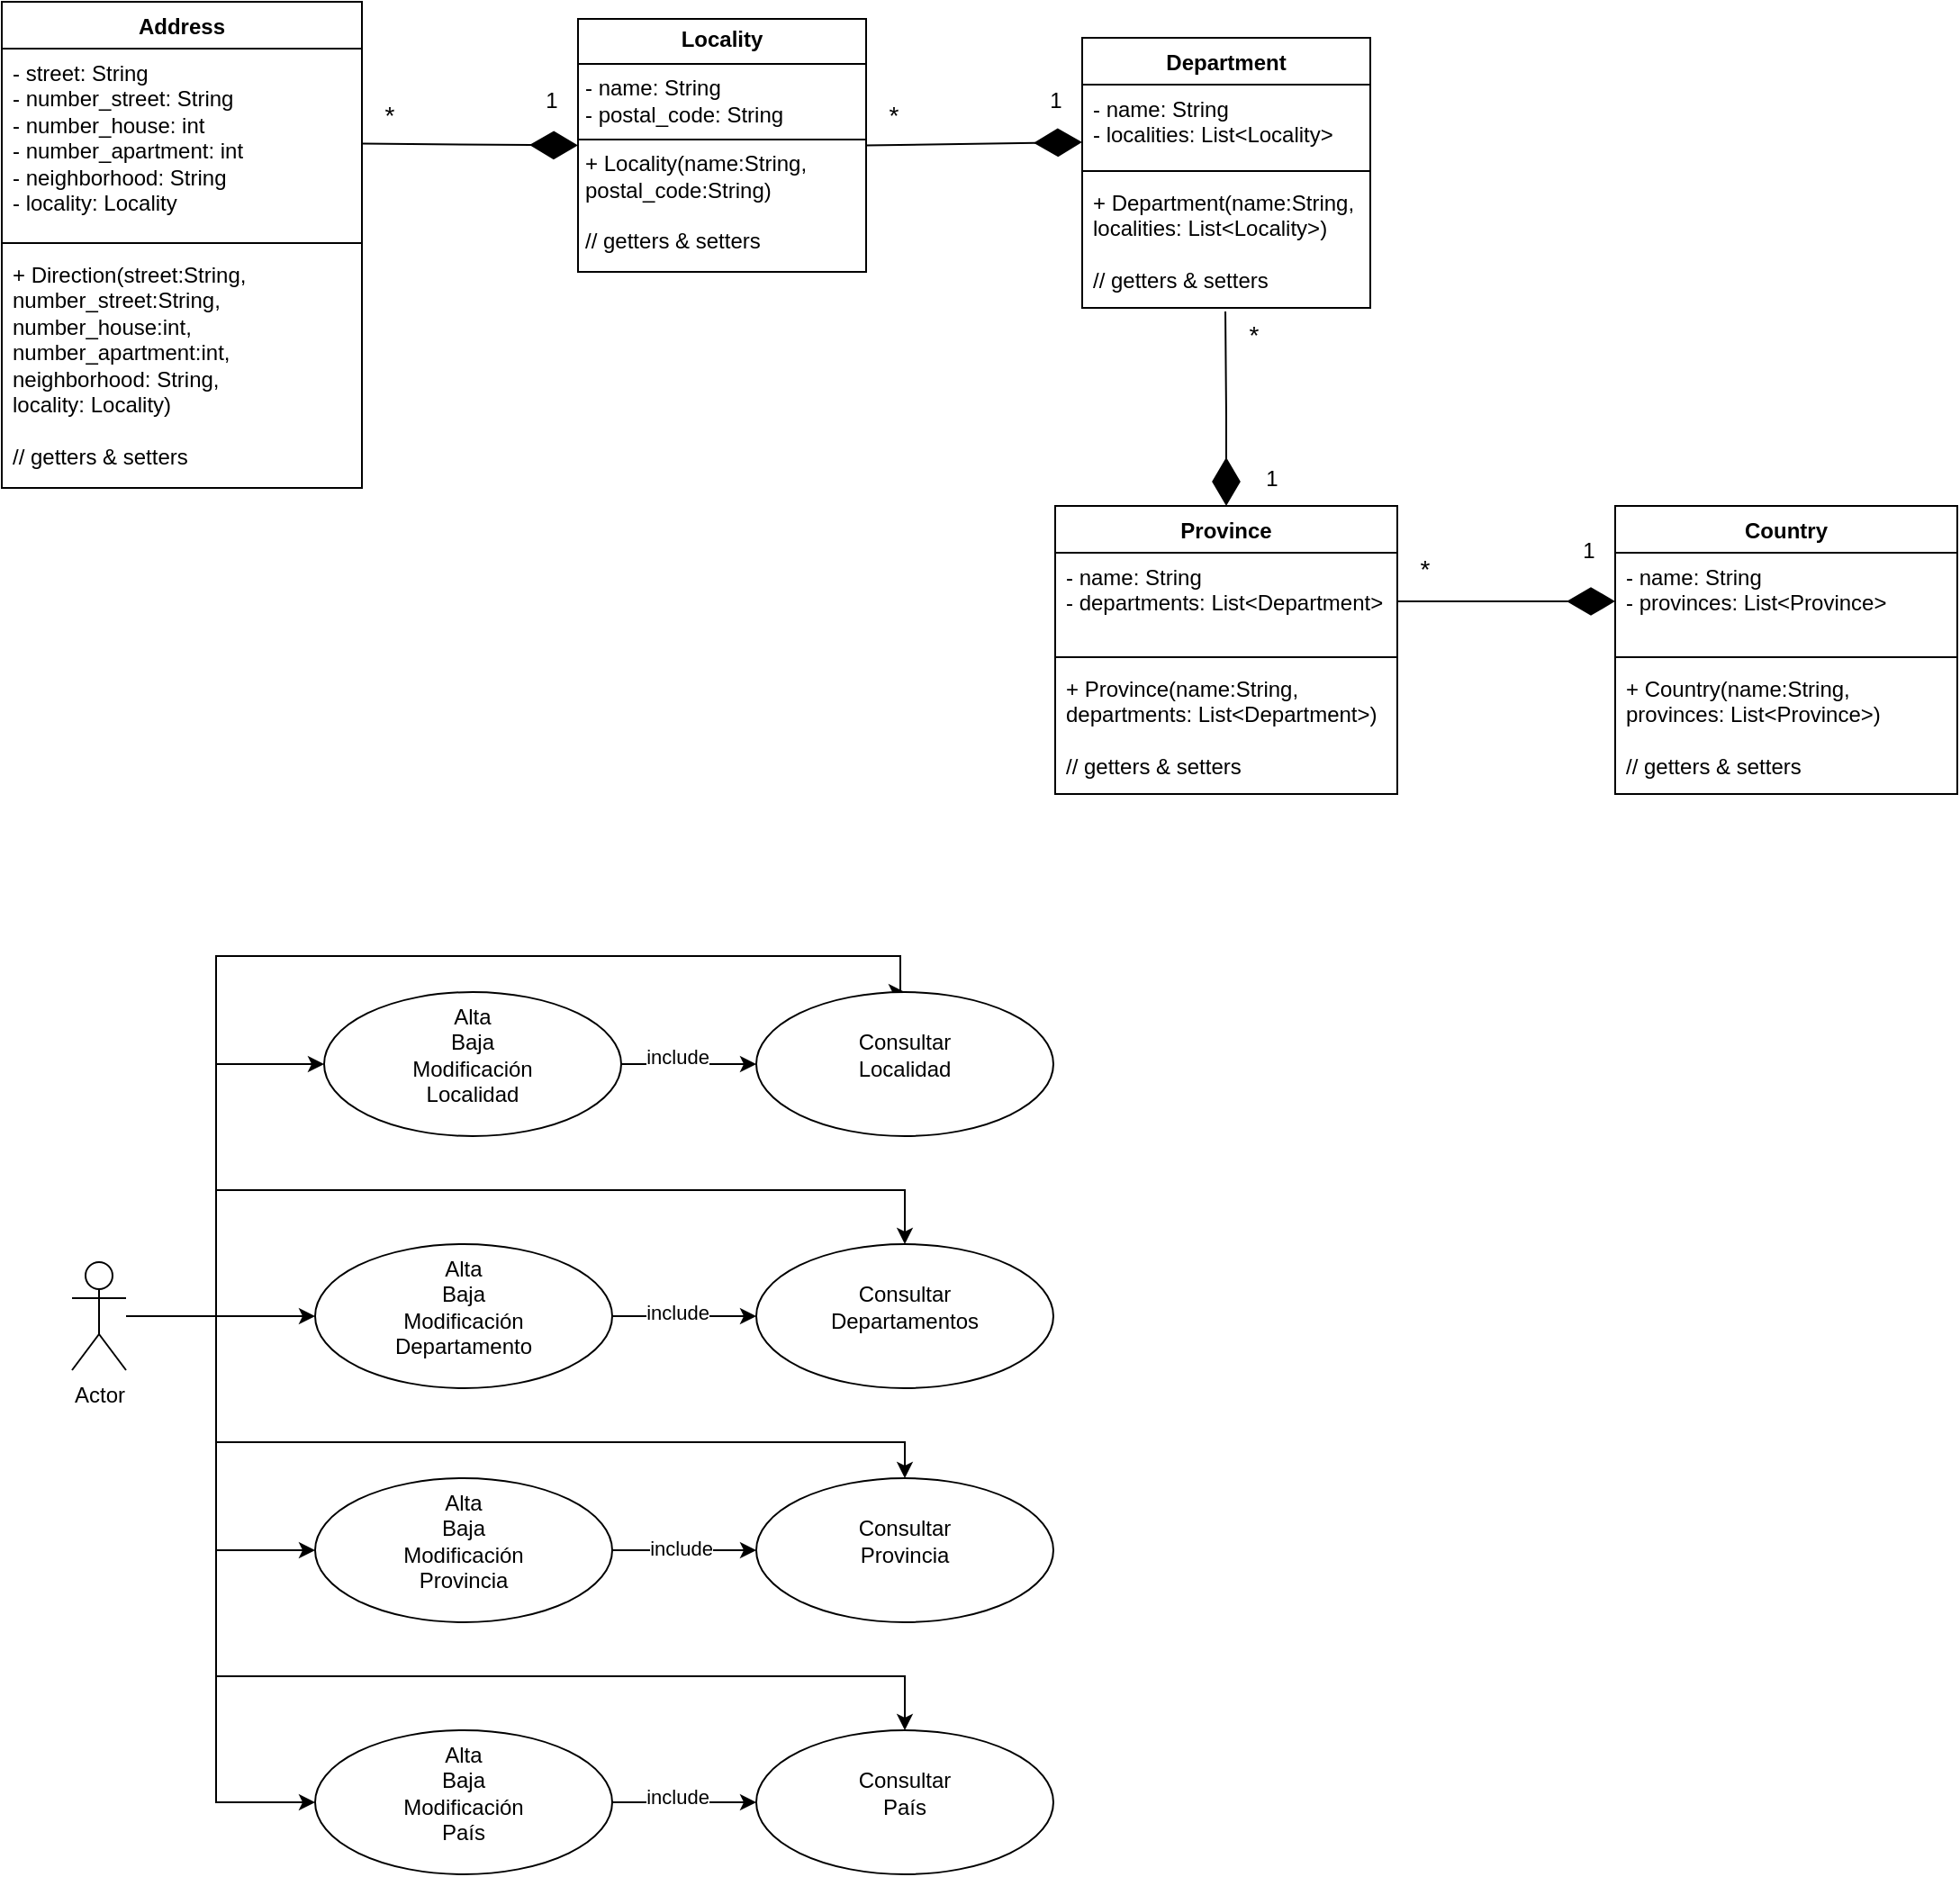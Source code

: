 <mxfile version="28.1.0">
  <diagram name="Page-1" id="_Kofzftg-jmkAkGBzmQq">
    <mxGraphModel dx="1665" dy="743" grid="1" gridSize="10" guides="1" tooltips="1" connect="1" arrows="1" fold="1" page="1" pageScale="1" pageWidth="850" pageHeight="1100" math="0" shadow="0">
      <root>
        <mxCell id="0" />
        <mxCell id="1" parent="0" />
        <mxCell id="9bZx8VTONcNiGvkLRUc4-3" value="" style="edgeStyle=orthogonalEdgeStyle;rounded=0;orthogonalLoop=1;jettySize=auto;html=1;entryX=0;entryY=0.5;entryDx=0;entryDy=0;" parent="1" source="9bZx8VTONcNiGvkLRUc4-1" target="9bZx8VTONcNiGvkLRUc4-2" edge="1">
          <mxGeometry relative="1" as="geometry">
            <Array as="points">
              <mxPoint x="149" y="770" />
              <mxPoint x="149" y="630" />
            </Array>
          </mxGeometry>
        </mxCell>
        <mxCell id="9bZx8VTONcNiGvkLRUc4-8" style="edgeStyle=orthogonalEdgeStyle;rounded=0;orthogonalLoop=1;jettySize=auto;html=1;" parent="1" source="9bZx8VTONcNiGvkLRUc4-1" target="9bZx8VTONcNiGvkLRUc4-4" edge="1">
          <mxGeometry relative="1" as="geometry" />
        </mxCell>
        <mxCell id="9bZx8VTONcNiGvkLRUc4-9" style="edgeStyle=orthogonalEdgeStyle;rounded=0;orthogonalLoop=1;jettySize=auto;html=1;entryX=0;entryY=0.5;entryDx=0;entryDy=0;" parent="1" source="9bZx8VTONcNiGvkLRUc4-1" target="9bZx8VTONcNiGvkLRUc4-7" edge="1">
          <mxGeometry relative="1" as="geometry">
            <Array as="points">
              <mxPoint x="149" y="770" />
              <mxPoint x="149" y="900" />
            </Array>
          </mxGeometry>
        </mxCell>
        <mxCell id="9bZx8VTONcNiGvkLRUc4-14" style="edgeStyle=orthogonalEdgeStyle;rounded=0;orthogonalLoop=1;jettySize=auto;html=1;entryX=0.5;entryY=0;entryDx=0;entryDy=0;" parent="1" source="9bZx8VTONcNiGvkLRUc4-1" target="9bZx8VTONcNiGvkLRUc4-5" edge="1">
          <mxGeometry relative="1" as="geometry">
            <Array as="points">
              <mxPoint x="149" y="770" />
              <mxPoint x="149" y="570" />
              <mxPoint x="529" y="570" />
              <mxPoint x="529" y="590" />
            </Array>
          </mxGeometry>
        </mxCell>
        <mxCell id="9bZx8VTONcNiGvkLRUc4-16" style="edgeStyle=orthogonalEdgeStyle;rounded=0;orthogonalLoop=1;jettySize=auto;html=1;entryX=0.5;entryY=0;entryDx=0;entryDy=0;" parent="1" source="9bZx8VTONcNiGvkLRUc4-1" target="9bZx8VTONcNiGvkLRUc4-6" edge="1">
          <mxGeometry relative="1" as="geometry">
            <Array as="points">
              <mxPoint x="149" y="770" />
              <mxPoint x="149" y="700" />
              <mxPoint x="532" y="700" />
            </Array>
          </mxGeometry>
        </mxCell>
        <mxCell id="9bZx8VTONcNiGvkLRUc4-21" style="edgeStyle=orthogonalEdgeStyle;rounded=0;orthogonalLoop=1;jettySize=auto;html=1;entryX=0;entryY=0.5;entryDx=0;entryDy=0;" parent="1" source="9bZx8VTONcNiGvkLRUc4-1" target="9bZx8VTONcNiGvkLRUc4-19" edge="1">
          <mxGeometry relative="1" as="geometry">
            <Array as="points">
              <mxPoint x="149" y="770" />
              <mxPoint x="149" y="1040" />
            </Array>
          </mxGeometry>
        </mxCell>
        <mxCell id="9bZx8VTONcNiGvkLRUc4-23" style="edgeStyle=orthogonalEdgeStyle;rounded=0;orthogonalLoop=1;jettySize=auto;html=1;entryX=0.5;entryY=0;entryDx=0;entryDy=0;" parent="1" source="9bZx8VTONcNiGvkLRUc4-1" target="9bZx8VTONcNiGvkLRUc4-17" edge="1">
          <mxGeometry relative="1" as="geometry">
            <Array as="points">
              <mxPoint x="149" y="770" />
              <mxPoint x="149" y="840" />
              <mxPoint x="532" y="840" />
            </Array>
          </mxGeometry>
        </mxCell>
        <mxCell id="9bZx8VTONcNiGvkLRUc4-24" style="edgeStyle=orthogonalEdgeStyle;rounded=0;orthogonalLoop=1;jettySize=auto;html=1;entryX=0.5;entryY=0;entryDx=0;entryDy=0;" parent="1" source="9bZx8VTONcNiGvkLRUc4-1" target="9bZx8VTONcNiGvkLRUc4-20" edge="1">
          <mxGeometry relative="1" as="geometry">
            <Array as="points">
              <mxPoint x="149" y="770" />
              <mxPoint x="149" y="970" />
              <mxPoint x="532" y="970" />
            </Array>
          </mxGeometry>
        </mxCell>
        <mxCell id="9bZx8VTONcNiGvkLRUc4-1" value="Actor" style="shape=umlActor;verticalLabelPosition=bottom;verticalAlign=top;html=1;" parent="1" vertex="1">
          <mxGeometry x="69" y="740" width="30" height="60" as="geometry" />
        </mxCell>
        <mxCell id="9bZx8VTONcNiGvkLRUc4-13" value="" style="edgeStyle=orthogonalEdgeStyle;rounded=0;orthogonalLoop=1;jettySize=auto;html=1;" parent="1" source="9bZx8VTONcNiGvkLRUc4-2" target="9bZx8VTONcNiGvkLRUc4-5" edge="1">
          <mxGeometry relative="1" as="geometry" />
        </mxCell>
        <mxCell id="9bZx8VTONcNiGvkLRUc4-28" value="include" style="edgeLabel;html=1;align=center;verticalAlign=middle;resizable=0;points=[];" parent="9bZx8VTONcNiGvkLRUc4-13" vertex="1" connectable="0">
          <mxGeometry x="-0.173" y="4" relative="1" as="geometry">
            <mxPoint as="offset" />
          </mxGeometry>
        </mxCell>
        <mxCell id="9bZx8VTONcNiGvkLRUc4-2" value="Alta&lt;br&gt;Baja&lt;br&gt;Modificación&lt;br&gt;Localidad" style="ellipse;whiteSpace=wrap;html=1;verticalAlign=top;" parent="1" vertex="1">
          <mxGeometry x="209" y="590" width="165" height="80" as="geometry" />
        </mxCell>
        <mxCell id="9bZx8VTONcNiGvkLRUc4-15" value="" style="edgeStyle=orthogonalEdgeStyle;rounded=0;orthogonalLoop=1;jettySize=auto;html=1;" parent="1" source="9bZx8VTONcNiGvkLRUc4-4" target="9bZx8VTONcNiGvkLRUc4-6" edge="1">
          <mxGeometry relative="1" as="geometry" />
        </mxCell>
        <mxCell id="9bZx8VTONcNiGvkLRUc4-27" value="include" style="edgeLabel;html=1;align=center;verticalAlign=middle;resizable=0;points=[];" parent="9bZx8VTONcNiGvkLRUc4-15" vertex="1" connectable="0">
          <mxGeometry x="-0.114" y="2" relative="1" as="geometry">
            <mxPoint as="offset" />
          </mxGeometry>
        </mxCell>
        <mxCell id="9bZx8VTONcNiGvkLRUc4-4" value="&lt;div&gt;Alta&lt;br&gt;Baja&lt;br&gt;Modificación&lt;br&gt;Departamento&lt;/div&gt;" style="ellipse;whiteSpace=wrap;html=1;verticalAlign=top;" parent="1" vertex="1">
          <mxGeometry x="204" y="730" width="165" height="80" as="geometry" />
        </mxCell>
        <mxCell id="9bZx8VTONcNiGvkLRUc4-5" value="&lt;div&gt;&lt;br&gt;&lt;/div&gt;&lt;div&gt;Consultar&lt;br&gt;Localidad&lt;/div&gt;" style="ellipse;whiteSpace=wrap;html=1;verticalAlign=top;" parent="1" vertex="1">
          <mxGeometry x="449" y="590" width="165" height="80" as="geometry" />
        </mxCell>
        <mxCell id="9bZx8VTONcNiGvkLRUc4-6" value="&lt;div&gt;&lt;br&gt;&lt;/div&gt;&lt;div&gt;Consultar&lt;br&gt;Departamentos&lt;/div&gt;" style="ellipse;whiteSpace=wrap;html=1;verticalAlign=top;" parent="1" vertex="1">
          <mxGeometry x="449" y="730" width="165" height="80" as="geometry" />
        </mxCell>
        <mxCell id="9bZx8VTONcNiGvkLRUc4-18" value="" style="edgeStyle=orthogonalEdgeStyle;rounded=0;orthogonalLoop=1;jettySize=auto;html=1;" parent="1" source="9bZx8VTONcNiGvkLRUc4-7" target="9bZx8VTONcNiGvkLRUc4-17" edge="1">
          <mxGeometry relative="1" as="geometry" />
        </mxCell>
        <mxCell id="9bZx8VTONcNiGvkLRUc4-26" value="include" style="edgeLabel;html=1;align=center;verticalAlign=middle;resizable=0;points=[];" parent="9bZx8VTONcNiGvkLRUc4-18" vertex="1" connectable="0">
          <mxGeometry x="-0.05" y="1" relative="1" as="geometry">
            <mxPoint as="offset" />
          </mxGeometry>
        </mxCell>
        <mxCell id="9bZx8VTONcNiGvkLRUc4-7" value="Alta&lt;br&gt;Baja&lt;br&gt;Modificación&lt;br&gt;Provincia" style="ellipse;whiteSpace=wrap;html=1;verticalAlign=top;" parent="1" vertex="1">
          <mxGeometry x="204" y="860" width="165" height="80" as="geometry" />
        </mxCell>
        <mxCell id="9bZx8VTONcNiGvkLRUc4-17" value="&lt;div&gt;&lt;br&gt;&lt;/div&gt;Consultar&lt;br&gt;Provincia" style="ellipse;whiteSpace=wrap;html=1;verticalAlign=top;" parent="1" vertex="1">
          <mxGeometry x="449" y="860" width="165" height="80" as="geometry" />
        </mxCell>
        <mxCell id="9bZx8VTONcNiGvkLRUc4-22" style="edgeStyle=orthogonalEdgeStyle;rounded=0;orthogonalLoop=1;jettySize=auto;html=1;" parent="1" source="9bZx8VTONcNiGvkLRUc4-19" target="9bZx8VTONcNiGvkLRUc4-20" edge="1">
          <mxGeometry relative="1" as="geometry" />
        </mxCell>
        <mxCell id="9bZx8VTONcNiGvkLRUc4-25" value="include" style="edgeLabel;html=1;align=center;verticalAlign=middle;resizable=0;points=[];" parent="9bZx8VTONcNiGvkLRUc4-22" vertex="1" connectable="0">
          <mxGeometry x="-0.1" y="3" relative="1" as="geometry">
            <mxPoint as="offset" />
          </mxGeometry>
        </mxCell>
        <mxCell id="9bZx8VTONcNiGvkLRUc4-19" value="Alta&lt;br&gt;Baja&lt;br&gt;Modificación&lt;br&gt;País" style="ellipse;whiteSpace=wrap;html=1;verticalAlign=top;" parent="1" vertex="1">
          <mxGeometry x="204" y="1000" width="165" height="80" as="geometry" />
        </mxCell>
        <mxCell id="9bZx8VTONcNiGvkLRUc4-20" value="&lt;div&gt;&lt;br&gt;&lt;/div&gt;Consultar&lt;br&gt;País" style="ellipse;whiteSpace=wrap;html=1;verticalAlign=top;" parent="1" vertex="1">
          <mxGeometry x="449" y="1000" width="165" height="80" as="geometry" />
        </mxCell>
        <mxCell id="tLTAm1H5Q2I3GLh8TWko-5" value="Address" style="swimlane;fontStyle=1;align=center;verticalAlign=top;childLayout=stackLayout;horizontal=1;startSize=26;horizontalStack=0;resizeParent=1;resizeParentMax=0;resizeLast=0;collapsible=1;marginBottom=0;whiteSpace=wrap;html=1;" vertex="1" parent="1">
          <mxGeometry x="30" y="40" width="200" height="270" as="geometry" />
        </mxCell>
        <mxCell id="tLTAm1H5Q2I3GLh8TWko-6" value="- street: String&lt;div&gt;- number_street: String&lt;/div&gt;&lt;div&gt;- number_house: int&lt;/div&gt;&lt;div&gt;- number_apartment: int&lt;/div&gt;&lt;div&gt;- neighborhood: String&lt;/div&gt;&lt;div&gt;- locality: Locality&lt;/div&gt;&lt;div&gt;&lt;br&gt;&lt;/div&gt;" style="text;strokeColor=none;fillColor=none;align=left;verticalAlign=top;spacingLeft=4;spacingRight=4;overflow=hidden;rotatable=0;points=[[0,0.5],[1,0.5]];portConstraint=eastwest;whiteSpace=wrap;html=1;" vertex="1" parent="tLTAm1H5Q2I3GLh8TWko-5">
          <mxGeometry y="26" width="200" height="104" as="geometry" />
        </mxCell>
        <mxCell id="tLTAm1H5Q2I3GLh8TWko-7" value="" style="line;strokeWidth=1;fillColor=none;align=left;verticalAlign=middle;spacingTop=-1;spacingLeft=3;spacingRight=3;rotatable=0;labelPosition=right;points=[];portConstraint=eastwest;strokeColor=inherit;" vertex="1" parent="tLTAm1H5Q2I3GLh8TWko-5">
          <mxGeometry y="130" width="200" height="8" as="geometry" />
        </mxCell>
        <mxCell id="tLTAm1H5Q2I3GLh8TWko-8" value="+ Direction(street:String,&amp;nbsp;&lt;div&gt;&lt;span style=&quot;background-color: transparent; color: light-dark(rgb(0, 0, 0), rgb(255, 255, 255));&quot;&gt;number_street:&lt;/span&gt;&lt;span style=&quot;background-color: transparent; color: light-dark(rgb(0, 0, 0), rgb(255, 255, 255));&quot;&gt;String,&amp;nbsp;&lt;/span&gt;&lt;/div&gt;&lt;div&gt;&lt;span style=&quot;background-color: transparent; color: light-dark(rgb(0, 0, 0), rgb(255, 255, 255));&quot;&gt;number_house:int,&amp;nbsp;&lt;/span&gt;&lt;/div&gt;&lt;div&gt;&lt;span style=&quot;background-color: transparent; color: light-dark(rgb(0, 0, 0), rgb(255, 255, 255));&quot;&gt;number_apartment:int,&amp;nbsp;&lt;/span&gt;&lt;/div&gt;&lt;div&gt;&lt;span style=&quot;background-color: transparent; color: light-dark(rgb(0, 0, 0), rgb(255, 255, 255));&quot;&gt;neighborhood: String,&lt;/span&gt;&lt;/div&gt;&lt;div&gt;&lt;span style=&quot;background-color: transparent; color: light-dark(rgb(0, 0, 0), rgb(255, 255, 255));&quot;&gt;locality: Locality)&lt;/span&gt;&lt;/div&gt;&lt;div&gt;&lt;span style=&quot;background-color: transparent; color: light-dark(rgb(0, 0, 0), rgb(255, 255, 255));&quot;&gt;&lt;br&gt;&lt;/span&gt;&lt;/div&gt;&lt;div&gt;&lt;span style=&quot;background-color: transparent; color: light-dark(rgb(0, 0, 0), rgb(255, 255, 255));&quot;&gt;// getters &amp;amp; setters&lt;/span&gt;&lt;/div&gt;" style="text;strokeColor=none;fillColor=none;align=left;verticalAlign=top;spacingLeft=4;spacingRight=4;overflow=hidden;rotatable=0;points=[[0,0.5],[1,0.5]];portConstraint=eastwest;whiteSpace=wrap;html=1;" vertex="1" parent="tLTAm1H5Q2I3GLh8TWko-5">
          <mxGeometry y="138" width="200" height="132" as="geometry" />
        </mxCell>
        <mxCell id="tLTAm1H5Q2I3GLh8TWko-12" value="&lt;p style=&quot;margin:0px;margin-top:4px;text-align:center;&quot;&gt;&lt;b&gt;Locality&lt;/b&gt;&lt;/p&gt;&lt;hr size=&quot;1&quot; style=&quot;border-style:solid;&quot;&gt;&lt;p style=&quot;margin:0px;margin-left:4px;&quot;&gt;- name: String&lt;/p&gt;&lt;p style=&quot;margin:0px;margin-left:4px;&quot;&gt;- postal_code: String&lt;/p&gt;&lt;hr size=&quot;1&quot; style=&quot;border-style:solid;&quot;&gt;&lt;p style=&quot;margin:0px;margin-left:4px;&quot;&gt;+ Locality(name:String, postal_code:String)&lt;/p&gt;&lt;p style=&quot;margin:0px;margin-left:4px;&quot;&gt;&lt;br&gt;&lt;/p&gt;&lt;p style=&quot;margin:0px;margin-left:4px;&quot;&gt;// getters &amp;amp; setters&lt;/p&gt;" style="verticalAlign=top;align=left;overflow=fill;html=1;whiteSpace=wrap;" vertex="1" parent="1">
          <mxGeometry x="350" y="49.5" width="160" height="140.5" as="geometry" />
        </mxCell>
        <mxCell id="tLTAm1H5Q2I3GLh8TWko-13" value="" style="endArrow=diamondThin;endFill=1;endSize=24;html=1;rounded=0;entryX=0;entryY=0.5;entryDx=0;entryDy=0;" edge="1" parent="1" source="tLTAm1H5Q2I3GLh8TWko-6" target="tLTAm1H5Q2I3GLh8TWko-12">
          <mxGeometry width="160" relative="1" as="geometry">
            <mxPoint x="190" y="102.52" as="sourcePoint" />
            <mxPoint x="350" y="102.52" as="targetPoint" />
          </mxGeometry>
        </mxCell>
        <mxCell id="tLTAm1H5Q2I3GLh8TWko-14" value="1" style="text;html=1;align=center;verticalAlign=middle;resizable=0;points=[];autosize=1;strokeColor=none;fillColor=none;" vertex="1" parent="1">
          <mxGeometry x="320" y="80" width="30" height="30" as="geometry" />
        </mxCell>
        <mxCell id="tLTAm1H5Q2I3GLh8TWko-15" value="&lt;font style=&quot;font-size: 14px;&quot;&gt;*&lt;/font&gt;" style="text;html=1;align=center;verticalAlign=middle;resizable=0;points=[];autosize=1;strokeColor=none;fillColor=none;" vertex="1" parent="1">
          <mxGeometry x="230" y="88" width="30" height="30" as="geometry" />
        </mxCell>
        <mxCell id="tLTAm1H5Q2I3GLh8TWko-16" value="Department" style="swimlane;fontStyle=1;align=center;verticalAlign=top;childLayout=stackLayout;horizontal=1;startSize=26;horizontalStack=0;resizeParent=1;resizeParentMax=0;resizeLast=0;collapsible=1;marginBottom=0;whiteSpace=wrap;html=1;" vertex="1" parent="1">
          <mxGeometry x="630" y="60" width="160" height="150" as="geometry" />
        </mxCell>
        <mxCell id="tLTAm1H5Q2I3GLh8TWko-17" value="- name: String&lt;div&gt;- localities: List&amp;lt;Locality&amp;gt;&lt;br&gt;&lt;div&gt;&lt;div&gt;&lt;br&gt;&lt;/div&gt;&lt;/div&gt;&lt;/div&gt;" style="text;strokeColor=none;fillColor=none;align=left;verticalAlign=top;spacingLeft=4;spacingRight=4;overflow=hidden;rotatable=0;points=[[0,0.5],[1,0.5]];portConstraint=eastwest;whiteSpace=wrap;html=1;" vertex="1" parent="tLTAm1H5Q2I3GLh8TWko-16">
          <mxGeometry y="26" width="160" height="44" as="geometry" />
        </mxCell>
        <mxCell id="tLTAm1H5Q2I3GLh8TWko-18" value="" style="line;strokeWidth=1;fillColor=none;align=left;verticalAlign=middle;spacingTop=-1;spacingLeft=3;spacingRight=3;rotatable=0;labelPosition=right;points=[];portConstraint=eastwest;strokeColor=inherit;" vertex="1" parent="tLTAm1H5Q2I3GLh8TWko-16">
          <mxGeometry y="70" width="160" height="8" as="geometry" />
        </mxCell>
        <mxCell id="tLTAm1H5Q2I3GLh8TWko-19" value="+ Department(name:String, localities: List&amp;lt;Locality&amp;gt;)&lt;div&gt;&lt;br&gt;&lt;/div&gt;&lt;div&gt;// getters &amp;amp; setters&lt;/div&gt;" style="text;strokeColor=none;fillColor=none;align=left;verticalAlign=top;spacingLeft=4;spacingRight=4;overflow=hidden;rotatable=0;points=[[0,0.5],[1,0.5]];portConstraint=eastwest;whiteSpace=wrap;html=1;" vertex="1" parent="tLTAm1H5Q2I3GLh8TWko-16">
          <mxGeometry y="78" width="160" height="72" as="geometry" />
        </mxCell>
        <mxCell id="tLTAm1H5Q2I3GLh8TWko-20" value="" style="endArrow=diamondThin;endFill=1;endSize=24;html=1;rounded=0;entryX=0;entryY=0.727;entryDx=0;entryDy=0;entryPerimeter=0;exitX=1;exitY=0.5;exitDx=0;exitDy=0;exitPerimeter=0;" edge="1" parent="1" source="tLTAm1H5Q2I3GLh8TWko-12" target="tLTAm1H5Q2I3GLh8TWko-17">
          <mxGeometry width="160" relative="1" as="geometry">
            <mxPoint x="510" y="108" as="sourcePoint" />
            <mxPoint x="590" y="98" as="targetPoint" />
          </mxGeometry>
        </mxCell>
        <mxCell id="tLTAm1H5Q2I3GLh8TWko-21" value="1" style="text;html=1;align=center;verticalAlign=middle;resizable=0;points=[];autosize=1;strokeColor=none;fillColor=none;" vertex="1" parent="1">
          <mxGeometry x="600" y="80" width="30" height="30" as="geometry" />
        </mxCell>
        <mxCell id="tLTAm1H5Q2I3GLh8TWko-22" value="&lt;font style=&quot;font-size: 14px;&quot;&gt;*&lt;/font&gt;" style="text;html=1;align=center;verticalAlign=middle;resizable=0;points=[];autosize=1;strokeColor=none;fillColor=none;" vertex="1" parent="1">
          <mxGeometry x="510" y="88" width="30" height="30" as="geometry" />
        </mxCell>
        <mxCell id="tLTAm1H5Q2I3GLh8TWko-23" value="Province" style="swimlane;fontStyle=1;align=center;verticalAlign=top;childLayout=stackLayout;horizontal=1;startSize=26;horizontalStack=0;resizeParent=1;resizeParentMax=0;resizeLast=0;collapsible=1;marginBottom=0;whiteSpace=wrap;html=1;" vertex="1" parent="1">
          <mxGeometry x="615" y="320" width="190" height="160" as="geometry" />
        </mxCell>
        <mxCell id="tLTAm1H5Q2I3GLh8TWko-24" value="- name: String&lt;div&gt;- departments: List&amp;lt;Department&amp;gt;&lt;br&gt;&lt;div&gt;&lt;div&gt;&lt;br&gt;&lt;/div&gt;&lt;/div&gt;&lt;/div&gt;" style="text;strokeColor=none;fillColor=none;align=left;verticalAlign=top;spacingLeft=4;spacingRight=4;overflow=hidden;rotatable=0;points=[[0,0.5],[1,0.5]];portConstraint=eastwest;whiteSpace=wrap;html=1;" vertex="1" parent="tLTAm1H5Q2I3GLh8TWko-23">
          <mxGeometry y="26" width="190" height="54" as="geometry" />
        </mxCell>
        <mxCell id="tLTAm1H5Q2I3GLh8TWko-25" value="" style="line;strokeWidth=1;fillColor=none;align=left;verticalAlign=middle;spacingTop=-1;spacingLeft=3;spacingRight=3;rotatable=0;labelPosition=right;points=[];portConstraint=eastwest;strokeColor=inherit;" vertex="1" parent="tLTAm1H5Q2I3GLh8TWko-23">
          <mxGeometry y="80" width="190" height="8" as="geometry" />
        </mxCell>
        <mxCell id="tLTAm1H5Q2I3GLh8TWko-26" value="+ Province(name:String, departments: List&amp;lt;Department&amp;gt;)&lt;div&gt;&lt;br&gt;&lt;/div&gt;&lt;div&gt;// getters &amp;amp; setters&lt;/div&gt;" style="text;strokeColor=none;fillColor=none;align=left;verticalAlign=top;spacingLeft=4;spacingRight=4;overflow=hidden;rotatable=0;points=[[0,0.5],[1,0.5]];portConstraint=eastwest;whiteSpace=wrap;html=1;" vertex="1" parent="tLTAm1H5Q2I3GLh8TWko-23">
          <mxGeometry y="88" width="190" height="72" as="geometry" />
        </mxCell>
        <mxCell id="tLTAm1H5Q2I3GLh8TWko-27" value="" style="endArrow=diamondThin;endFill=1;endSize=24;html=1;rounded=0;entryX=0.5;entryY=0;entryDx=0;entryDy=0;exitX=0.497;exitY=1.027;exitDx=0;exitDy=0;exitPerimeter=0;" edge="1" parent="1" source="tLTAm1H5Q2I3GLh8TWko-19" target="tLTAm1H5Q2I3GLh8TWko-23">
          <mxGeometry width="160" relative="1" as="geometry">
            <mxPoint x="680" y="200" as="sourcePoint" />
            <mxPoint x="800" y="200" as="targetPoint" />
            <Array as="points">
              <mxPoint x="710" y="270" />
            </Array>
          </mxGeometry>
        </mxCell>
        <mxCell id="tLTAm1H5Q2I3GLh8TWko-28" value="1" style="text;html=1;align=center;verticalAlign=middle;resizable=0;points=[];autosize=1;strokeColor=none;fillColor=none;" vertex="1" parent="1">
          <mxGeometry x="720" y="290" width="30" height="30" as="geometry" />
        </mxCell>
        <mxCell id="tLTAm1H5Q2I3GLh8TWko-29" value="&lt;font style=&quot;font-size: 14px;&quot;&gt;*&lt;/font&gt;" style="text;html=1;align=center;verticalAlign=middle;resizable=0;points=[];autosize=1;strokeColor=none;fillColor=none;" vertex="1" parent="1">
          <mxGeometry x="710" y="210" width="30" height="30" as="geometry" />
        </mxCell>
        <mxCell id="tLTAm1H5Q2I3GLh8TWko-30" value="Country" style="swimlane;fontStyle=1;align=center;verticalAlign=top;childLayout=stackLayout;horizontal=1;startSize=26;horizontalStack=0;resizeParent=1;resizeParentMax=0;resizeLast=0;collapsible=1;marginBottom=0;whiteSpace=wrap;html=1;" vertex="1" parent="1">
          <mxGeometry x="926" y="320" width="190" height="160" as="geometry" />
        </mxCell>
        <mxCell id="tLTAm1H5Q2I3GLh8TWko-31" value="- name: String&lt;div&gt;- provinces: List&amp;lt;Province&amp;gt;&lt;br&gt;&lt;div&gt;&lt;div&gt;&lt;br&gt;&lt;/div&gt;&lt;/div&gt;&lt;/div&gt;" style="text;strokeColor=none;fillColor=none;align=left;verticalAlign=top;spacingLeft=4;spacingRight=4;overflow=hidden;rotatable=0;points=[[0,0.5],[1,0.5]];portConstraint=eastwest;whiteSpace=wrap;html=1;" vertex="1" parent="tLTAm1H5Q2I3GLh8TWko-30">
          <mxGeometry y="26" width="190" height="54" as="geometry" />
        </mxCell>
        <mxCell id="tLTAm1H5Q2I3GLh8TWko-32" value="" style="line;strokeWidth=1;fillColor=none;align=left;verticalAlign=middle;spacingTop=-1;spacingLeft=3;spacingRight=3;rotatable=0;labelPosition=right;points=[];portConstraint=eastwest;strokeColor=inherit;" vertex="1" parent="tLTAm1H5Q2I3GLh8TWko-30">
          <mxGeometry y="80" width="190" height="8" as="geometry" />
        </mxCell>
        <mxCell id="tLTAm1H5Q2I3GLh8TWko-33" value="+ Country(name:String, provinces: List&amp;lt;Province&amp;gt;)&lt;div&gt;&lt;br&gt;&lt;/div&gt;&lt;div&gt;// getters &amp;amp; setters&lt;/div&gt;" style="text;strokeColor=none;fillColor=none;align=left;verticalAlign=top;spacingLeft=4;spacingRight=4;overflow=hidden;rotatable=0;points=[[0,0.5],[1,0.5]];portConstraint=eastwest;whiteSpace=wrap;html=1;" vertex="1" parent="tLTAm1H5Q2I3GLh8TWko-30">
          <mxGeometry y="88" width="190" height="72" as="geometry" />
        </mxCell>
        <mxCell id="tLTAm1H5Q2I3GLh8TWko-34" value="" style="endArrow=diamondThin;endFill=1;endSize=24;html=1;rounded=0;entryX=0;entryY=0.5;entryDx=0;entryDy=0;exitX=1;exitY=0.5;exitDx=0;exitDy=0;" edge="1" parent="1" source="tLTAm1H5Q2I3GLh8TWko-24" target="tLTAm1H5Q2I3GLh8TWko-31">
          <mxGeometry width="160" relative="1" as="geometry">
            <mxPoint x="910" y="220" as="sourcePoint" />
            <mxPoint x="910" y="345" as="targetPoint" />
            <Array as="points" />
          </mxGeometry>
        </mxCell>
        <mxCell id="tLTAm1H5Q2I3GLh8TWko-35" value="1" style="text;html=1;align=center;verticalAlign=middle;resizable=0;points=[];autosize=1;strokeColor=none;fillColor=none;" vertex="1" parent="1">
          <mxGeometry x="896" y="330" width="30" height="30" as="geometry" />
        </mxCell>
        <mxCell id="tLTAm1H5Q2I3GLh8TWko-36" value="&lt;font style=&quot;font-size: 14px;&quot;&gt;*&lt;/font&gt;" style="text;html=1;align=center;verticalAlign=middle;resizable=0;points=[];autosize=1;strokeColor=none;fillColor=none;" vertex="1" parent="1">
          <mxGeometry x="805" y="340" width="30" height="30" as="geometry" />
        </mxCell>
      </root>
    </mxGraphModel>
  </diagram>
</mxfile>
